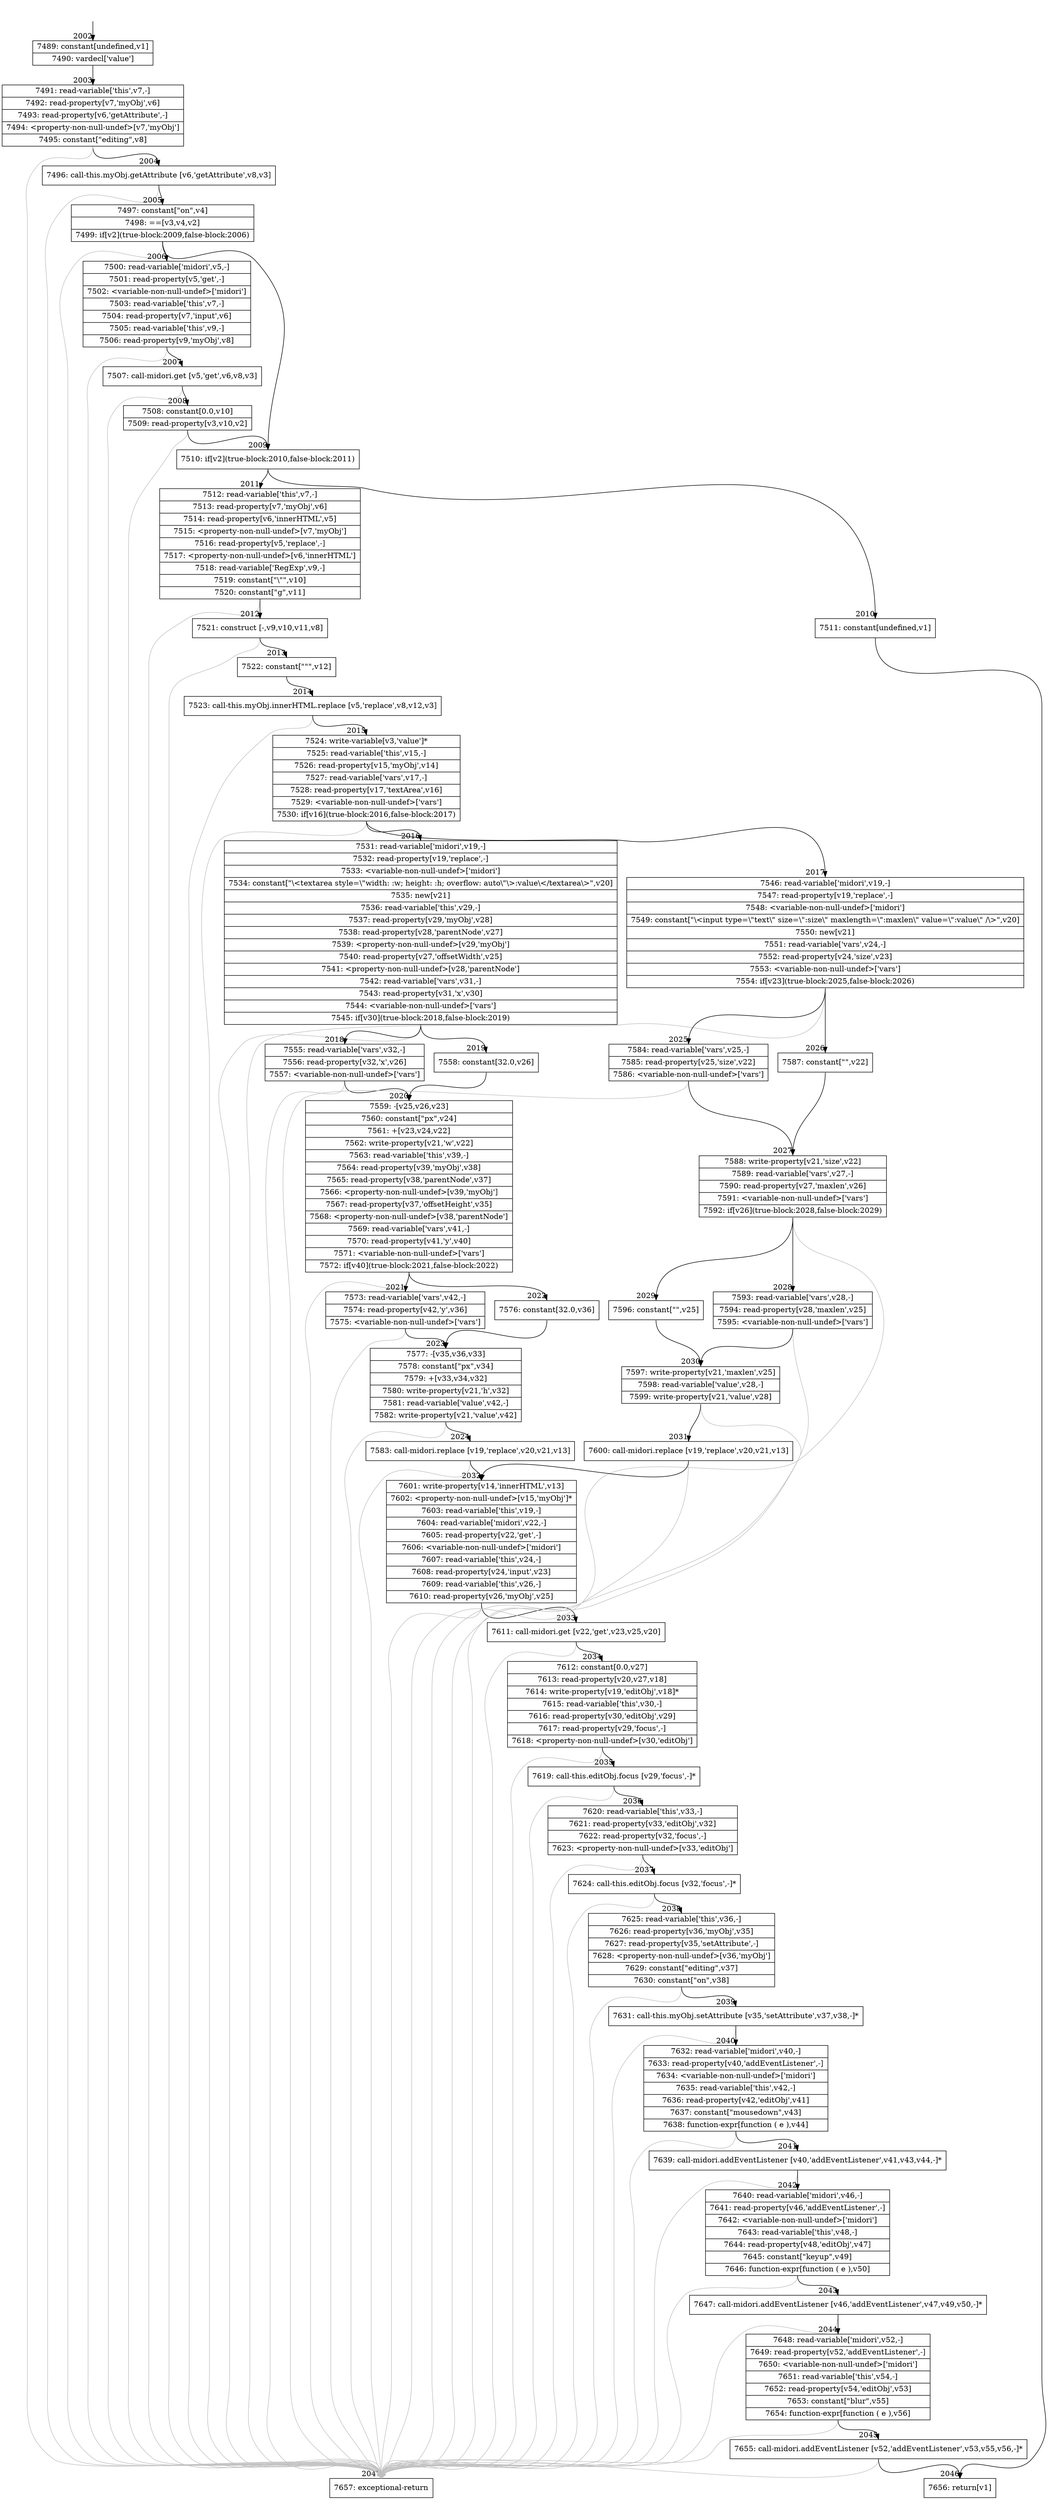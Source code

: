 digraph {
rankdir="TD"
BB_entry113[shape=none,label=""];
BB_entry113 -> BB2002 [tailport=s, headport=n, headlabel="    2002"]
BB2002 [shape=record label="{7489: constant[undefined,v1]|7490: vardecl['value']}" ] 
BB2002 -> BB2003 [tailport=s, headport=n, headlabel="      2003"]
BB2003 [shape=record label="{7491: read-variable['this',v7,-]|7492: read-property[v7,'myObj',v6]|7493: read-property[v6,'getAttribute',-]|7494: \<property-non-null-undef\>[v7,'myObj']|7495: constant[\"editing\",v8]}" ] 
BB2003 -> BB2004 [tailport=s, headport=n, headlabel="      2004"]
BB2003 -> BB2047 [tailport=s, headport=n, color=gray, headlabel="      2047"]
BB2004 [shape=record label="{7496: call-this.myObj.getAttribute [v6,'getAttribute',v8,v3]}" ] 
BB2004 -> BB2005 [tailport=s, headport=n, headlabel="      2005"]
BB2004 -> BB2047 [tailport=s, headport=n, color=gray]
BB2005 [shape=record label="{7497: constant[\"on\",v4]|7498: ==[v3,v4,v2]|7499: if[v2](true-block:2009,false-block:2006)}" ] 
BB2005 -> BB2009 [tailport=s, headport=n, headlabel="      2009"]
BB2005 -> BB2006 [tailport=s, headport=n, headlabel="      2006"]
BB2005 -> BB2047 [tailport=s, headport=n, color=gray]
BB2006 [shape=record label="{7500: read-variable['midori',v5,-]|7501: read-property[v5,'get',-]|7502: \<variable-non-null-undef\>['midori']|7503: read-variable['this',v7,-]|7504: read-property[v7,'input',v6]|7505: read-variable['this',v9,-]|7506: read-property[v9,'myObj',v8]}" ] 
BB2006 -> BB2007 [tailport=s, headport=n, headlabel="      2007"]
BB2006 -> BB2047 [tailport=s, headport=n, color=gray]
BB2007 [shape=record label="{7507: call-midori.get [v5,'get',v6,v8,v3]}" ] 
BB2007 -> BB2008 [tailport=s, headport=n, headlabel="      2008"]
BB2007 -> BB2047 [tailport=s, headport=n, color=gray]
BB2008 [shape=record label="{7508: constant[0.0,v10]|7509: read-property[v3,v10,v2]}" ] 
BB2008 -> BB2009 [tailport=s, headport=n]
BB2008 -> BB2047 [tailport=s, headport=n, color=gray]
BB2009 [shape=record label="{7510: if[v2](true-block:2010,false-block:2011)}" ] 
BB2009 -> BB2010 [tailport=s, headport=n, headlabel="      2010"]
BB2009 -> BB2011 [tailport=s, headport=n, headlabel="      2011"]
BB2010 [shape=record label="{7511: constant[undefined,v1]}" ] 
BB2010 -> BB2046 [tailport=s, headport=n, headlabel="      2046"]
BB2011 [shape=record label="{7512: read-variable['this',v7,-]|7513: read-property[v7,'myObj',v6]|7514: read-property[v6,'innerHTML',v5]|7515: \<property-non-null-undef\>[v7,'myObj']|7516: read-property[v5,'replace',-]|7517: \<property-non-null-undef\>[v6,'innerHTML']|7518: read-variable['RegExp',v9,-]|7519: constant[\"\\\"\",v10]|7520: constant[\"g\",v11]}" ] 
BB2011 -> BB2012 [tailport=s, headport=n, headlabel="      2012"]
BB2011 -> BB2047 [tailport=s, headport=n, color=gray]
BB2012 [shape=record label="{7521: construct [-,v9,v10,v11,v8]}" ] 
BB2012 -> BB2013 [tailport=s, headport=n, headlabel="      2013"]
BB2012 -> BB2047 [tailport=s, headport=n, color=gray]
BB2013 [shape=record label="{7522: constant[\"&quot;\",v12]}" ] 
BB2013 -> BB2014 [tailport=s, headport=n, headlabel="      2014"]
BB2014 [shape=record label="{7523: call-this.myObj.innerHTML.replace [v5,'replace',v8,v12,v3]}" ] 
BB2014 -> BB2015 [tailport=s, headport=n, headlabel="      2015"]
BB2014 -> BB2047 [tailport=s, headport=n, color=gray]
BB2015 [shape=record label="{7524: write-variable[v3,'value']*|7525: read-variable['this',v15,-]|7526: read-property[v15,'myObj',v14]|7527: read-variable['vars',v17,-]|7528: read-property[v17,'textArea',v16]|7529: \<variable-non-null-undef\>['vars']|7530: if[v16](true-block:2016,false-block:2017)}" ] 
BB2015 -> BB2016 [tailport=s, headport=n, headlabel="      2016"]
BB2015 -> BB2017 [tailport=s, headport=n, headlabel="      2017"]
BB2015 -> BB2047 [tailport=s, headport=n, color=gray]
BB2016 [shape=record label="{7531: read-variable['midori',v19,-]|7532: read-property[v19,'replace',-]|7533: \<variable-non-null-undef\>['midori']|7534: constant[\"\\\<textarea style=\\\"width: :w; height: :h; overflow: auto\\\"\\\>:value\\\</textarea\\\>\",v20]|7535: new[v21]|7536: read-variable['this',v29,-]|7537: read-property[v29,'myObj',v28]|7538: read-property[v28,'parentNode',v27]|7539: \<property-non-null-undef\>[v29,'myObj']|7540: read-property[v27,'offsetWidth',v25]|7541: \<property-non-null-undef\>[v28,'parentNode']|7542: read-variable['vars',v31,-]|7543: read-property[v31,'x',v30]|7544: \<variable-non-null-undef\>['vars']|7545: if[v30](true-block:2018,false-block:2019)}" ] 
BB2016 -> BB2018 [tailport=s, headport=n, headlabel="      2018"]
BB2016 -> BB2019 [tailport=s, headport=n, headlabel="      2019"]
BB2016 -> BB2047 [tailport=s, headport=n, color=gray]
BB2017 [shape=record label="{7546: read-variable['midori',v19,-]|7547: read-property[v19,'replace',-]|7548: \<variable-non-null-undef\>['midori']|7549: constant[\"\\\<input type=\\\"text\\\" size=\\\":size\\\" maxlength=\\\":maxlen\\\" value=\\\":value\\\" /\\\>\",v20]|7550: new[v21]|7551: read-variable['vars',v24,-]|7552: read-property[v24,'size',v23]|7553: \<variable-non-null-undef\>['vars']|7554: if[v23](true-block:2025,false-block:2026)}" ] 
BB2017 -> BB2025 [tailport=s, headport=n, headlabel="      2025"]
BB2017 -> BB2026 [tailport=s, headport=n, headlabel="      2026"]
BB2017 -> BB2047 [tailport=s, headport=n, color=gray]
BB2018 [shape=record label="{7555: read-variable['vars',v32,-]|7556: read-property[v32,'x',v26]|7557: \<variable-non-null-undef\>['vars']}" ] 
BB2018 -> BB2020 [tailport=s, headport=n, headlabel="      2020"]
BB2018 -> BB2047 [tailport=s, headport=n, color=gray]
BB2019 [shape=record label="{7558: constant[32.0,v26]}" ] 
BB2019 -> BB2020 [tailport=s, headport=n]
BB2020 [shape=record label="{7559: -[v25,v26,v23]|7560: constant[\"px\",v24]|7561: +[v23,v24,v22]|7562: write-property[v21,'w',v22]|7563: read-variable['this',v39,-]|7564: read-property[v39,'myObj',v38]|7565: read-property[v38,'parentNode',v37]|7566: \<property-non-null-undef\>[v39,'myObj']|7567: read-property[v37,'offsetHeight',v35]|7568: \<property-non-null-undef\>[v38,'parentNode']|7569: read-variable['vars',v41,-]|7570: read-property[v41,'y',v40]|7571: \<variable-non-null-undef\>['vars']|7572: if[v40](true-block:2021,false-block:2022)}" ] 
BB2020 -> BB2021 [tailport=s, headport=n, headlabel="      2021"]
BB2020 -> BB2022 [tailport=s, headport=n, headlabel="      2022"]
BB2020 -> BB2047 [tailport=s, headport=n, color=gray]
BB2021 [shape=record label="{7573: read-variable['vars',v42,-]|7574: read-property[v42,'y',v36]|7575: \<variable-non-null-undef\>['vars']}" ] 
BB2021 -> BB2023 [tailport=s, headport=n, headlabel="      2023"]
BB2021 -> BB2047 [tailport=s, headport=n, color=gray]
BB2022 [shape=record label="{7576: constant[32.0,v36]}" ] 
BB2022 -> BB2023 [tailport=s, headport=n]
BB2023 [shape=record label="{7577: -[v35,v36,v33]|7578: constant[\"px\",v34]|7579: +[v33,v34,v32]|7580: write-property[v21,'h',v32]|7581: read-variable['value',v42,-]|7582: write-property[v21,'value',v42]}" ] 
BB2023 -> BB2024 [tailport=s, headport=n, headlabel="      2024"]
BB2023 -> BB2047 [tailport=s, headport=n, color=gray]
BB2024 [shape=record label="{7583: call-midori.replace [v19,'replace',v20,v21,v13]}" ] 
BB2024 -> BB2032 [tailport=s, headport=n, headlabel="      2032"]
BB2024 -> BB2047 [tailport=s, headport=n, color=gray]
BB2025 [shape=record label="{7584: read-variable['vars',v25,-]|7585: read-property[v25,'size',v22]|7586: \<variable-non-null-undef\>['vars']}" ] 
BB2025 -> BB2027 [tailport=s, headport=n, headlabel="      2027"]
BB2025 -> BB2047 [tailport=s, headport=n, color=gray]
BB2026 [shape=record label="{7587: constant[\"\",v22]}" ] 
BB2026 -> BB2027 [tailport=s, headport=n]
BB2027 [shape=record label="{7588: write-property[v21,'size',v22]|7589: read-variable['vars',v27,-]|7590: read-property[v27,'maxlen',v26]|7591: \<variable-non-null-undef\>['vars']|7592: if[v26](true-block:2028,false-block:2029)}" ] 
BB2027 -> BB2028 [tailport=s, headport=n, headlabel="      2028"]
BB2027 -> BB2029 [tailport=s, headport=n, headlabel="      2029"]
BB2027 -> BB2047 [tailport=s, headport=n, color=gray]
BB2028 [shape=record label="{7593: read-variable['vars',v28,-]|7594: read-property[v28,'maxlen',v25]|7595: \<variable-non-null-undef\>['vars']}" ] 
BB2028 -> BB2030 [tailport=s, headport=n, headlabel="      2030"]
BB2028 -> BB2047 [tailport=s, headport=n, color=gray]
BB2029 [shape=record label="{7596: constant[\"\",v25]}" ] 
BB2029 -> BB2030 [tailport=s, headport=n]
BB2030 [shape=record label="{7597: write-property[v21,'maxlen',v25]|7598: read-variable['value',v28,-]|7599: write-property[v21,'value',v28]}" ] 
BB2030 -> BB2031 [tailport=s, headport=n, headlabel="      2031"]
BB2030 -> BB2047 [tailport=s, headport=n, color=gray]
BB2031 [shape=record label="{7600: call-midori.replace [v19,'replace',v20,v21,v13]}" ] 
BB2031 -> BB2032 [tailport=s, headport=n]
BB2031 -> BB2047 [tailport=s, headport=n, color=gray]
BB2032 [shape=record label="{7601: write-property[v14,'innerHTML',v13]|7602: \<property-non-null-undef\>[v15,'myObj']*|7603: read-variable['this',v19,-]|7604: read-variable['midori',v22,-]|7605: read-property[v22,'get',-]|7606: \<variable-non-null-undef\>['midori']|7607: read-variable['this',v24,-]|7608: read-property[v24,'input',v23]|7609: read-variable['this',v26,-]|7610: read-property[v26,'myObj',v25]}" ] 
BB2032 -> BB2033 [tailport=s, headport=n, headlabel="      2033"]
BB2032 -> BB2047 [tailport=s, headport=n, color=gray]
BB2033 [shape=record label="{7611: call-midori.get [v22,'get',v23,v25,v20]}" ] 
BB2033 -> BB2034 [tailport=s, headport=n, headlabel="      2034"]
BB2033 -> BB2047 [tailport=s, headport=n, color=gray]
BB2034 [shape=record label="{7612: constant[0.0,v27]|7613: read-property[v20,v27,v18]|7614: write-property[v19,'editObj',v18]*|7615: read-variable['this',v30,-]|7616: read-property[v30,'editObj',v29]|7617: read-property[v29,'focus',-]|7618: \<property-non-null-undef\>[v30,'editObj']}" ] 
BB2034 -> BB2035 [tailport=s, headport=n, headlabel="      2035"]
BB2034 -> BB2047 [tailport=s, headport=n, color=gray]
BB2035 [shape=record label="{7619: call-this.editObj.focus [v29,'focus',-]*}" ] 
BB2035 -> BB2036 [tailport=s, headport=n, headlabel="      2036"]
BB2035 -> BB2047 [tailport=s, headport=n, color=gray]
BB2036 [shape=record label="{7620: read-variable['this',v33,-]|7621: read-property[v33,'editObj',v32]|7622: read-property[v32,'focus',-]|7623: \<property-non-null-undef\>[v33,'editObj']}" ] 
BB2036 -> BB2037 [tailport=s, headport=n, headlabel="      2037"]
BB2036 -> BB2047 [tailport=s, headport=n, color=gray]
BB2037 [shape=record label="{7624: call-this.editObj.focus [v32,'focus',-]*}" ] 
BB2037 -> BB2038 [tailport=s, headport=n, headlabel="      2038"]
BB2037 -> BB2047 [tailport=s, headport=n, color=gray]
BB2038 [shape=record label="{7625: read-variable['this',v36,-]|7626: read-property[v36,'myObj',v35]|7627: read-property[v35,'setAttribute',-]|7628: \<property-non-null-undef\>[v36,'myObj']|7629: constant[\"editing\",v37]|7630: constant[\"on\",v38]}" ] 
BB2038 -> BB2039 [tailport=s, headport=n, headlabel="      2039"]
BB2038 -> BB2047 [tailport=s, headport=n, color=gray]
BB2039 [shape=record label="{7631: call-this.myObj.setAttribute [v35,'setAttribute',v37,v38,-]*}" ] 
BB2039 -> BB2040 [tailport=s, headport=n, headlabel="      2040"]
BB2039 -> BB2047 [tailport=s, headport=n, color=gray]
BB2040 [shape=record label="{7632: read-variable['midori',v40,-]|7633: read-property[v40,'addEventListener',-]|7634: \<variable-non-null-undef\>['midori']|7635: read-variable['this',v42,-]|7636: read-property[v42,'editObj',v41]|7637: constant[\"mousedown\",v43]|7638: function-expr[function ( e ),v44]}" ] 
BB2040 -> BB2041 [tailport=s, headport=n, headlabel="      2041"]
BB2040 -> BB2047 [tailport=s, headport=n, color=gray]
BB2041 [shape=record label="{7639: call-midori.addEventListener [v40,'addEventListener',v41,v43,v44,-]*}" ] 
BB2041 -> BB2042 [tailport=s, headport=n, headlabel="      2042"]
BB2041 -> BB2047 [tailport=s, headport=n, color=gray]
BB2042 [shape=record label="{7640: read-variable['midori',v46,-]|7641: read-property[v46,'addEventListener',-]|7642: \<variable-non-null-undef\>['midori']|7643: read-variable['this',v48,-]|7644: read-property[v48,'editObj',v47]|7645: constant[\"keyup\",v49]|7646: function-expr[function ( e ),v50]}" ] 
BB2042 -> BB2043 [tailport=s, headport=n, headlabel="      2043"]
BB2042 -> BB2047 [tailport=s, headport=n, color=gray]
BB2043 [shape=record label="{7647: call-midori.addEventListener [v46,'addEventListener',v47,v49,v50,-]*}" ] 
BB2043 -> BB2044 [tailport=s, headport=n, headlabel="      2044"]
BB2043 -> BB2047 [tailport=s, headport=n, color=gray]
BB2044 [shape=record label="{7648: read-variable['midori',v52,-]|7649: read-property[v52,'addEventListener',-]|7650: \<variable-non-null-undef\>['midori']|7651: read-variable['this',v54,-]|7652: read-property[v54,'editObj',v53]|7653: constant[\"blur\",v55]|7654: function-expr[function ( e ),v56]}" ] 
BB2044 -> BB2045 [tailport=s, headport=n, headlabel="      2045"]
BB2044 -> BB2047 [tailport=s, headport=n, color=gray]
BB2045 [shape=record label="{7655: call-midori.addEventListener [v52,'addEventListener',v53,v55,v56,-]*}" ] 
BB2045 -> BB2046 [tailport=s, headport=n]
BB2045 -> BB2047 [tailport=s, headport=n, color=gray]
BB2046 [shape=record label="{7656: return[v1]}" ] 
BB2047 [shape=record label="{7657: exceptional-return}" ] 
//#$~ 1477
}
